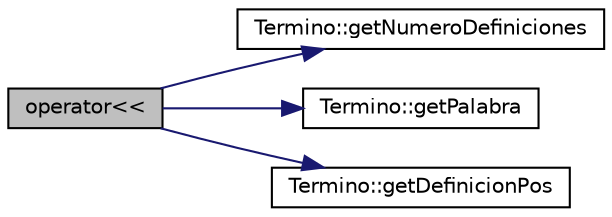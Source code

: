 digraph "operator&lt;&lt;"
{
  edge [fontname="Helvetica",fontsize="10",labelfontname="Helvetica",labelfontsize="10"];
  node [fontname="Helvetica",fontsize="10",shape=record];
  rankdir="LR";
  Node0 [label="operator\<\<",height=0.2,width=0.4,color="black", fillcolor="grey75", style="filled", fontcolor="black"];
  Node0 -> Node1 [color="midnightblue",fontsize="10",style="solid",fontname="Helvetica"];
  Node1 [label="Termino::getNumeroDefiniciones",height=0.2,width=0.4,color="black", fillcolor="white", style="filled",URL="$classTermino.html#a1a26df015f982d4d1b6fc73707b28e26",tooltip="Consultor del numero de definiciones. "];
  Node0 -> Node2 [color="midnightblue",fontsize="10",style="solid",fontname="Helvetica"];
  Node2 [label="Termino::getPalabra",height=0.2,width=0.4,color="black", fillcolor="white", style="filled",URL="$classTermino.html#aca7e4f7a65e39d79ce59be80c6b88690",tooltip="Consultor del atributo palabra. "];
  Node0 -> Node3 [color="midnightblue",fontsize="10",style="solid",fontname="Helvetica"];
  Node3 [label="Termino::getDefinicionPos",height=0.2,width=0.4,color="black", fillcolor="white", style="filled",URL="$classTermino.html#a1fc274399889f579986cef2511ec5843",tooltip="Función para acceder a la definición de una posición concreta. "];
}

